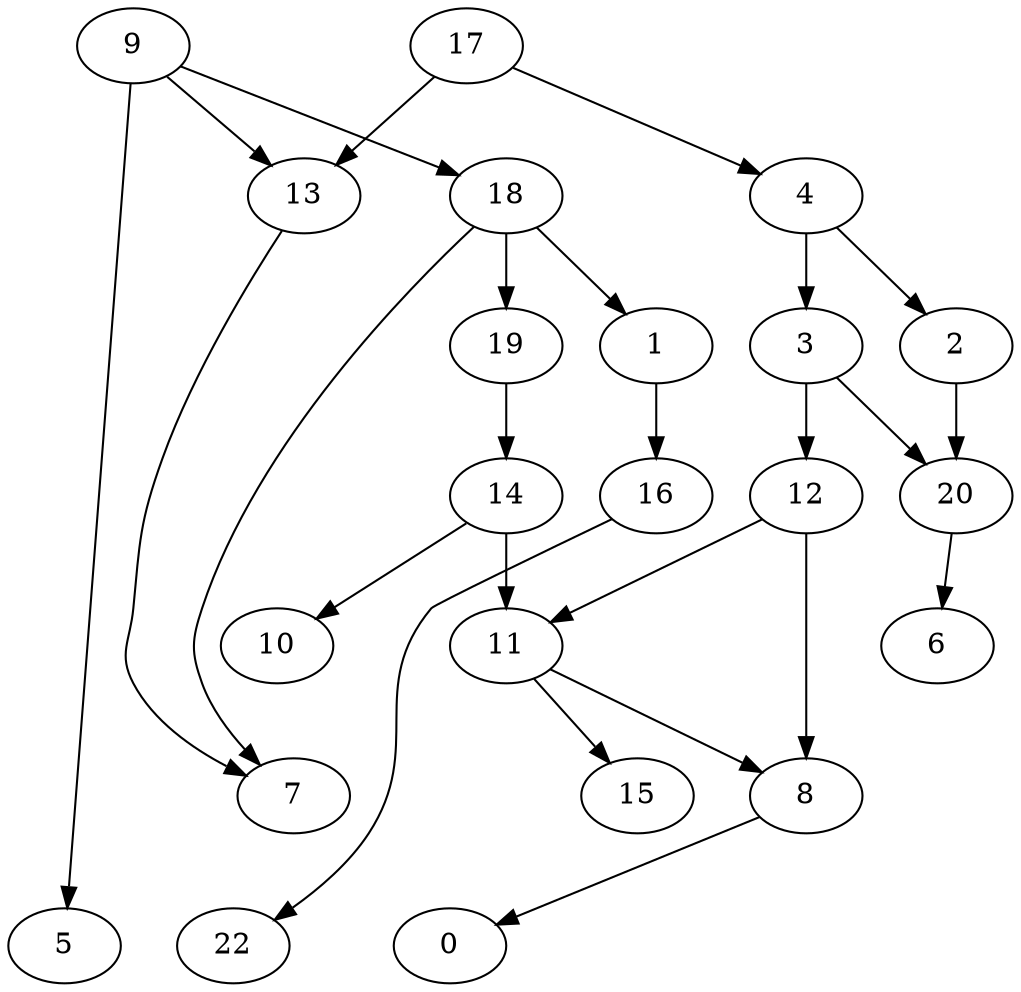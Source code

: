 digraph G {
    1;
    16;
    22;
    2;
    20;
    6;
    3;
    12;
    11;
    8;
    15;
    0;
    4;
    9;
    5;
    13;
    18;
    7;
    19;
    14;
    10;
    17;
    1 -> 16 [weight=0];
    16 -> 22 [weight=0];
    2 -> 20 [weight=0];
    20 -> 6 [weight=0];
    3 -> 20 [weight=0];
    3 -> 12 [weight=0];
    12 -> 11 [weight=0];
    12 -> 8 [weight=1];
    11 -> 8 [weight=0];
    11 -> 15 [weight=0];
    8 -> 0 [weight=0];
    4 -> 2 [weight=0];
    4 -> 3 [weight=2];
    9 -> 5 [weight=0];
    9 -> 13 [weight=0];
    9 -> 18 [weight=0];
    13 -> 7 [weight=0];
    18 -> 1 [weight=0];
    18 -> 7 [weight=0];
    18 -> 19 [weight=1];
    19 -> 14 [weight=4];
    14 -> 11 [weight=3];
    14 -> 10 [weight=0];
    17 -> 4 [weight=0];
    17 -> 13 [weight=0];
}
